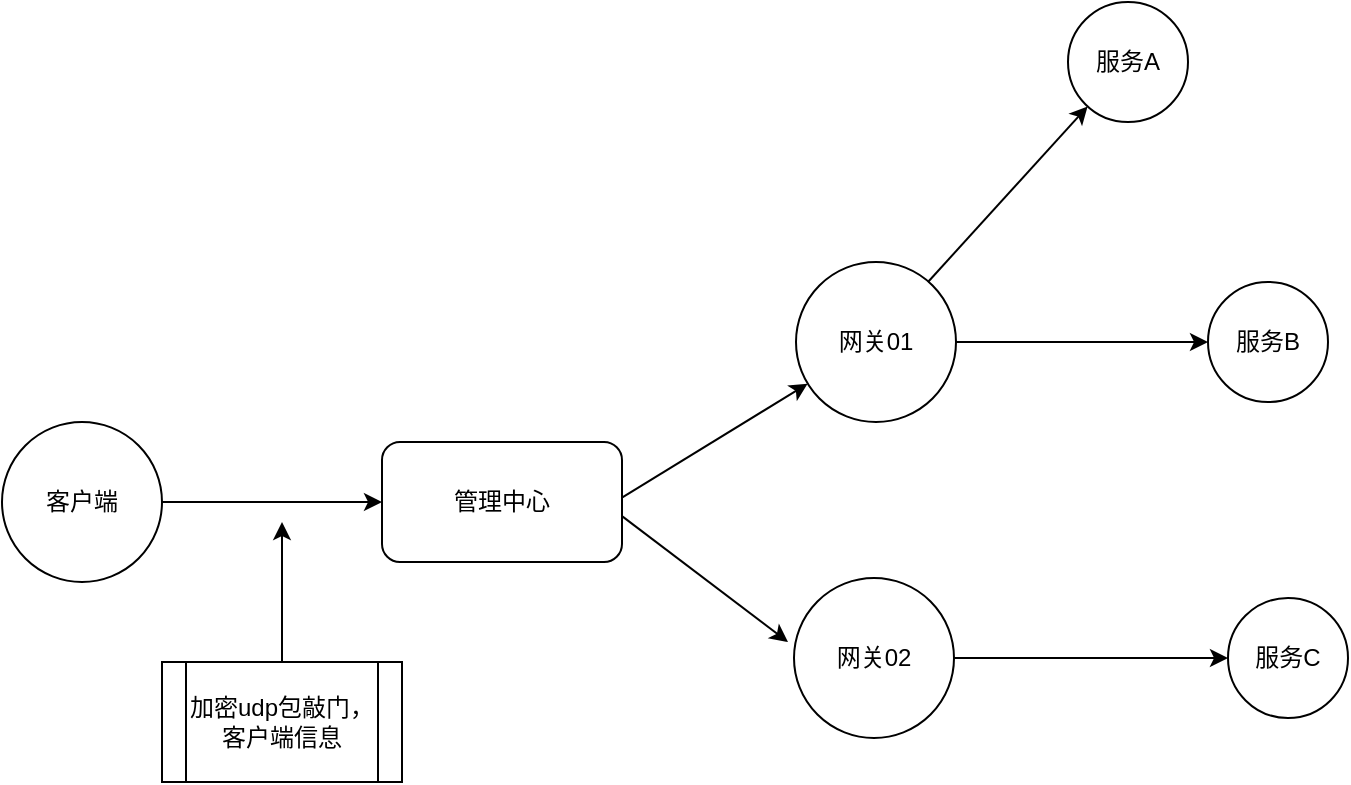 <mxfile version="20.2.6" type="github">
  <diagram id="kgpKYQtTHZ0yAKxKKP6v" name="Page-1">
    <mxGraphModel dx="1422" dy="794" grid="1" gridSize="10" guides="1" tooltips="1" connect="1" arrows="1" fold="1" page="1" pageScale="1" pageWidth="850" pageHeight="1100" math="0" shadow="0">
      <root>
        <mxCell id="0" />
        <mxCell id="1" parent="0" />
        <mxCell id="8DFN-el8BNy6IUt9Lmj8-7" value="" style="edgeStyle=orthogonalEdgeStyle;rounded=0;orthogonalLoop=1;jettySize=auto;html=1;" edge="1" parent="1" source="8DFN-el8BNy6IUt9Lmj8-2" target="8DFN-el8BNy6IUt9Lmj8-3">
          <mxGeometry relative="1" as="geometry" />
        </mxCell>
        <mxCell id="8DFN-el8BNy6IUt9Lmj8-2" value="客户端" style="ellipse;whiteSpace=wrap;html=1;aspect=fixed;" vertex="1" parent="1">
          <mxGeometry x="27" y="330" width="80" height="80" as="geometry" />
        </mxCell>
        <mxCell id="8DFN-el8BNy6IUt9Lmj8-3" value="管理中心" style="rounded=1;whiteSpace=wrap;html=1;" vertex="1" parent="1">
          <mxGeometry x="217" y="340" width="120" height="60" as="geometry" />
        </mxCell>
        <mxCell id="8DFN-el8BNy6IUt9Lmj8-16" style="edgeStyle=orthogonalEdgeStyle;rounded=0;orthogonalLoop=1;jettySize=auto;html=1;entryX=0;entryY=0.5;entryDx=0;entryDy=0;" edge="1" parent="1" source="8DFN-el8BNy6IUt9Lmj8-4" target="8DFN-el8BNy6IUt9Lmj8-15">
          <mxGeometry relative="1" as="geometry" />
        </mxCell>
        <mxCell id="8DFN-el8BNy6IUt9Lmj8-4" value="网关01" style="ellipse;whiteSpace=wrap;html=1;aspect=fixed;" vertex="1" parent="1">
          <mxGeometry x="424" y="250" width="80" height="80" as="geometry" />
        </mxCell>
        <mxCell id="8DFN-el8BNy6IUt9Lmj8-18" style="edgeStyle=orthogonalEdgeStyle;rounded=0;orthogonalLoop=1;jettySize=auto;html=1;entryX=0;entryY=0.5;entryDx=0;entryDy=0;" edge="1" parent="1" source="8DFN-el8BNy6IUt9Lmj8-5" target="8DFN-el8BNy6IUt9Lmj8-17">
          <mxGeometry relative="1" as="geometry" />
        </mxCell>
        <mxCell id="8DFN-el8BNy6IUt9Lmj8-5" value="网关02" style="ellipse;whiteSpace=wrap;html=1;aspect=fixed;" vertex="1" parent="1">
          <mxGeometry x="423" y="408" width="80" height="80" as="geometry" />
        </mxCell>
        <mxCell id="8DFN-el8BNy6IUt9Lmj8-6" value="服务A" style="ellipse;whiteSpace=wrap;html=1;aspect=fixed;" vertex="1" parent="1">
          <mxGeometry x="560" y="120" width="60" height="60" as="geometry" />
        </mxCell>
        <mxCell id="8DFN-el8BNy6IUt9Lmj8-10" style="edgeStyle=orthogonalEdgeStyle;rounded=0;orthogonalLoop=1;jettySize=auto;html=1;" edge="1" parent="1" source="8DFN-el8BNy6IUt9Lmj8-8">
          <mxGeometry relative="1" as="geometry">
            <mxPoint x="167" y="380" as="targetPoint" />
          </mxGeometry>
        </mxCell>
        <mxCell id="8DFN-el8BNy6IUt9Lmj8-8" value="加密udp包敲门，&lt;br&gt;客户端信息" style="shape=process;whiteSpace=wrap;html=1;backgroundOutline=1;" vertex="1" parent="1">
          <mxGeometry x="107" y="450" width="120" height="60" as="geometry" />
        </mxCell>
        <mxCell id="8DFN-el8BNy6IUt9Lmj8-14" value="" style="endArrow=classic;html=1;rounded=0;" edge="1" parent="1" target="8DFN-el8BNy6IUt9Lmj8-6">
          <mxGeometry width="50" height="50" relative="1" as="geometry">
            <mxPoint x="490" y="260" as="sourcePoint" />
            <mxPoint x="540" y="210" as="targetPoint" />
          </mxGeometry>
        </mxCell>
        <mxCell id="8DFN-el8BNy6IUt9Lmj8-15" value="服务B" style="ellipse;whiteSpace=wrap;html=1;aspect=fixed;" vertex="1" parent="1">
          <mxGeometry x="630" y="260" width="60" height="60" as="geometry" />
        </mxCell>
        <mxCell id="8DFN-el8BNy6IUt9Lmj8-17" value="服务C" style="ellipse;whiteSpace=wrap;html=1;aspect=fixed;" vertex="1" parent="1">
          <mxGeometry x="640" y="418" width="60" height="60" as="geometry" />
        </mxCell>
        <mxCell id="8DFN-el8BNy6IUt9Lmj8-19" value="" style="endArrow=classic;html=1;rounded=0;" edge="1" parent="1" target="8DFN-el8BNy6IUt9Lmj8-4">
          <mxGeometry width="50" height="50" relative="1" as="geometry">
            <mxPoint x="337" y="367.8" as="sourcePoint" />
            <mxPoint x="416.82" y="279.998" as="targetPoint" />
          </mxGeometry>
        </mxCell>
        <mxCell id="8DFN-el8BNy6IUt9Lmj8-20" value="" style="endArrow=classic;html=1;rounded=0;" edge="1" parent="1">
          <mxGeometry width="50" height="50" relative="1" as="geometry">
            <mxPoint x="337" y="377.06" as="sourcePoint" />
            <mxPoint x="420" y="440" as="targetPoint" />
          </mxGeometry>
        </mxCell>
      </root>
    </mxGraphModel>
  </diagram>
</mxfile>
